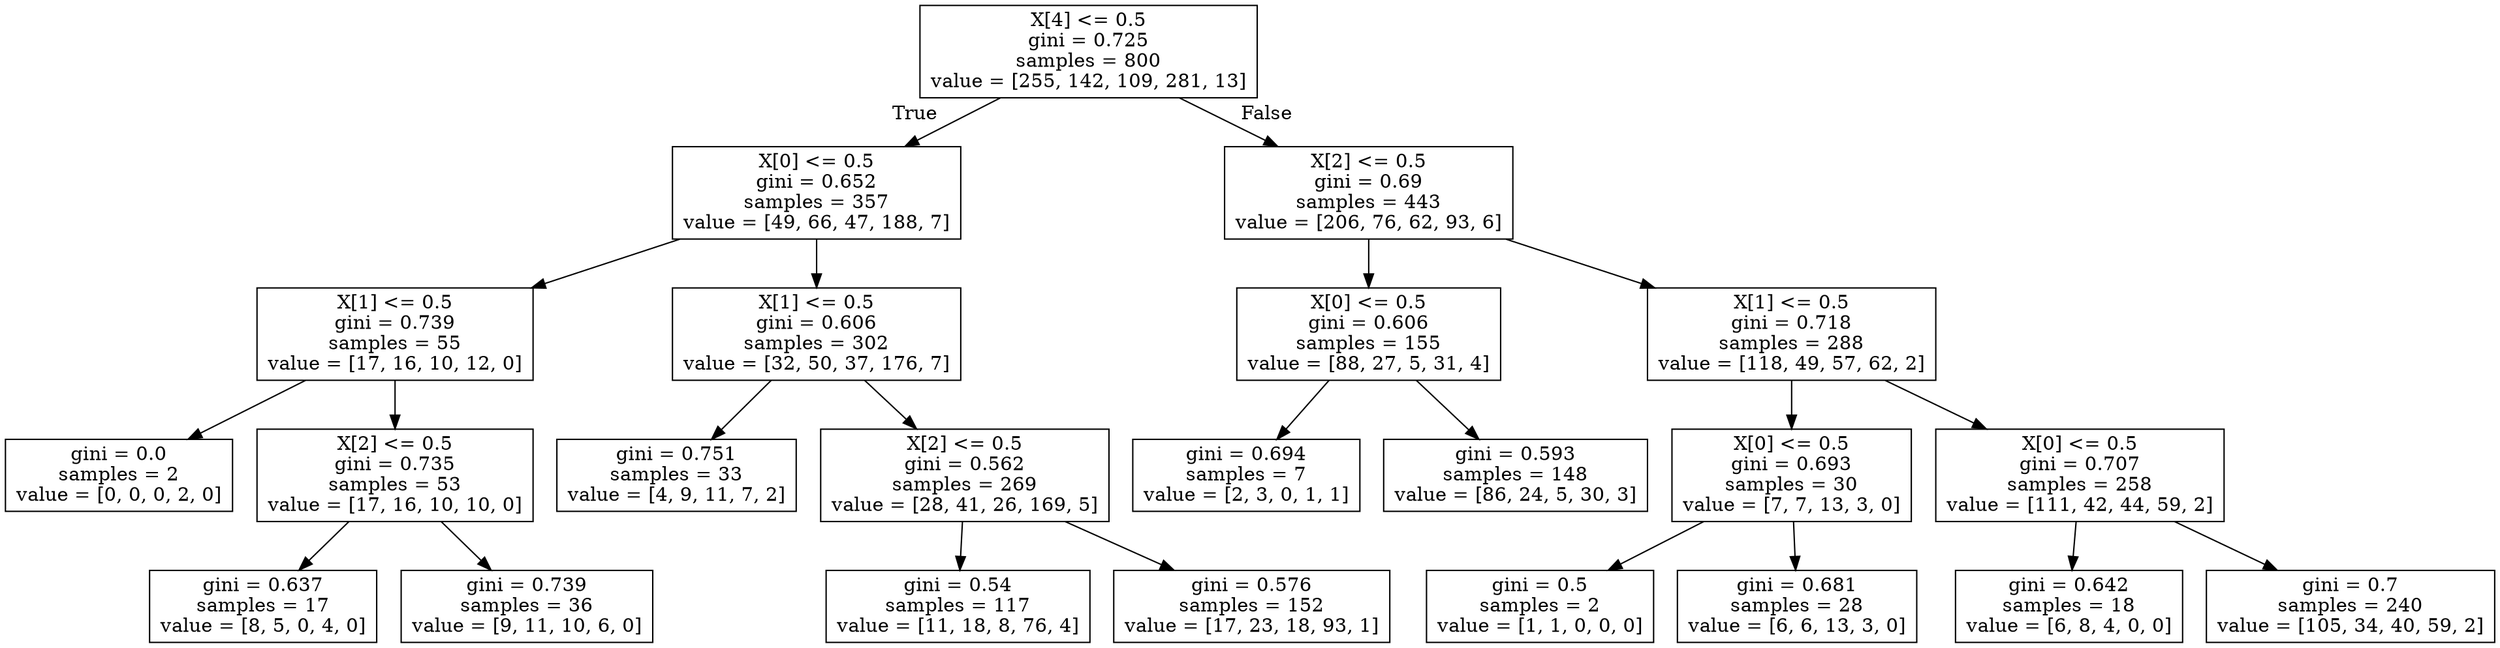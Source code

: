 digraph Tree {
node [shape=box] ;
0 [label="X[4] <= 0.5\ngini = 0.725\nsamples = 800\nvalue = [255, 142, 109, 281, 13]"] ;
1 [label="X[0] <= 0.5\ngini = 0.652\nsamples = 357\nvalue = [49, 66, 47, 188, 7]"] ;
0 -> 1 [labeldistance=2.5, labelangle=45, headlabel="True"] ;
2 [label="X[1] <= 0.5\ngini = 0.739\nsamples = 55\nvalue = [17, 16, 10, 12, 0]"] ;
1 -> 2 ;
3 [label="gini = 0.0\nsamples = 2\nvalue = [0, 0, 0, 2, 0]"] ;
2 -> 3 ;
4 [label="X[2] <= 0.5\ngini = 0.735\nsamples = 53\nvalue = [17, 16, 10, 10, 0]"] ;
2 -> 4 ;
5 [label="gini = 0.637\nsamples = 17\nvalue = [8, 5, 0, 4, 0]"] ;
4 -> 5 ;
6 [label="gini = 0.739\nsamples = 36\nvalue = [9, 11, 10, 6, 0]"] ;
4 -> 6 ;
7 [label="X[1] <= 0.5\ngini = 0.606\nsamples = 302\nvalue = [32, 50, 37, 176, 7]"] ;
1 -> 7 ;
8 [label="gini = 0.751\nsamples = 33\nvalue = [4, 9, 11, 7, 2]"] ;
7 -> 8 ;
9 [label="X[2] <= 0.5\ngini = 0.562\nsamples = 269\nvalue = [28, 41, 26, 169, 5]"] ;
7 -> 9 ;
10 [label="gini = 0.54\nsamples = 117\nvalue = [11, 18, 8, 76, 4]"] ;
9 -> 10 ;
11 [label="gini = 0.576\nsamples = 152\nvalue = [17, 23, 18, 93, 1]"] ;
9 -> 11 ;
12 [label="X[2] <= 0.5\ngini = 0.69\nsamples = 443\nvalue = [206, 76, 62, 93, 6]"] ;
0 -> 12 [labeldistance=2.5, labelangle=-45, headlabel="False"] ;
13 [label="X[0] <= 0.5\ngini = 0.606\nsamples = 155\nvalue = [88, 27, 5, 31, 4]"] ;
12 -> 13 ;
14 [label="gini = 0.694\nsamples = 7\nvalue = [2, 3, 0, 1, 1]"] ;
13 -> 14 ;
15 [label="gini = 0.593\nsamples = 148\nvalue = [86, 24, 5, 30, 3]"] ;
13 -> 15 ;
16 [label="X[1] <= 0.5\ngini = 0.718\nsamples = 288\nvalue = [118, 49, 57, 62, 2]"] ;
12 -> 16 ;
17 [label="X[0] <= 0.5\ngini = 0.693\nsamples = 30\nvalue = [7, 7, 13, 3, 0]"] ;
16 -> 17 ;
18 [label="gini = 0.5\nsamples = 2\nvalue = [1, 1, 0, 0, 0]"] ;
17 -> 18 ;
19 [label="gini = 0.681\nsamples = 28\nvalue = [6, 6, 13, 3, 0]"] ;
17 -> 19 ;
20 [label="X[0] <= 0.5\ngini = 0.707\nsamples = 258\nvalue = [111, 42, 44, 59, 2]"] ;
16 -> 20 ;
21 [label="gini = 0.642\nsamples = 18\nvalue = [6, 8, 4, 0, 0]"] ;
20 -> 21 ;
22 [label="gini = 0.7\nsamples = 240\nvalue = [105, 34, 40, 59, 2]"] ;
20 -> 22 ;
}